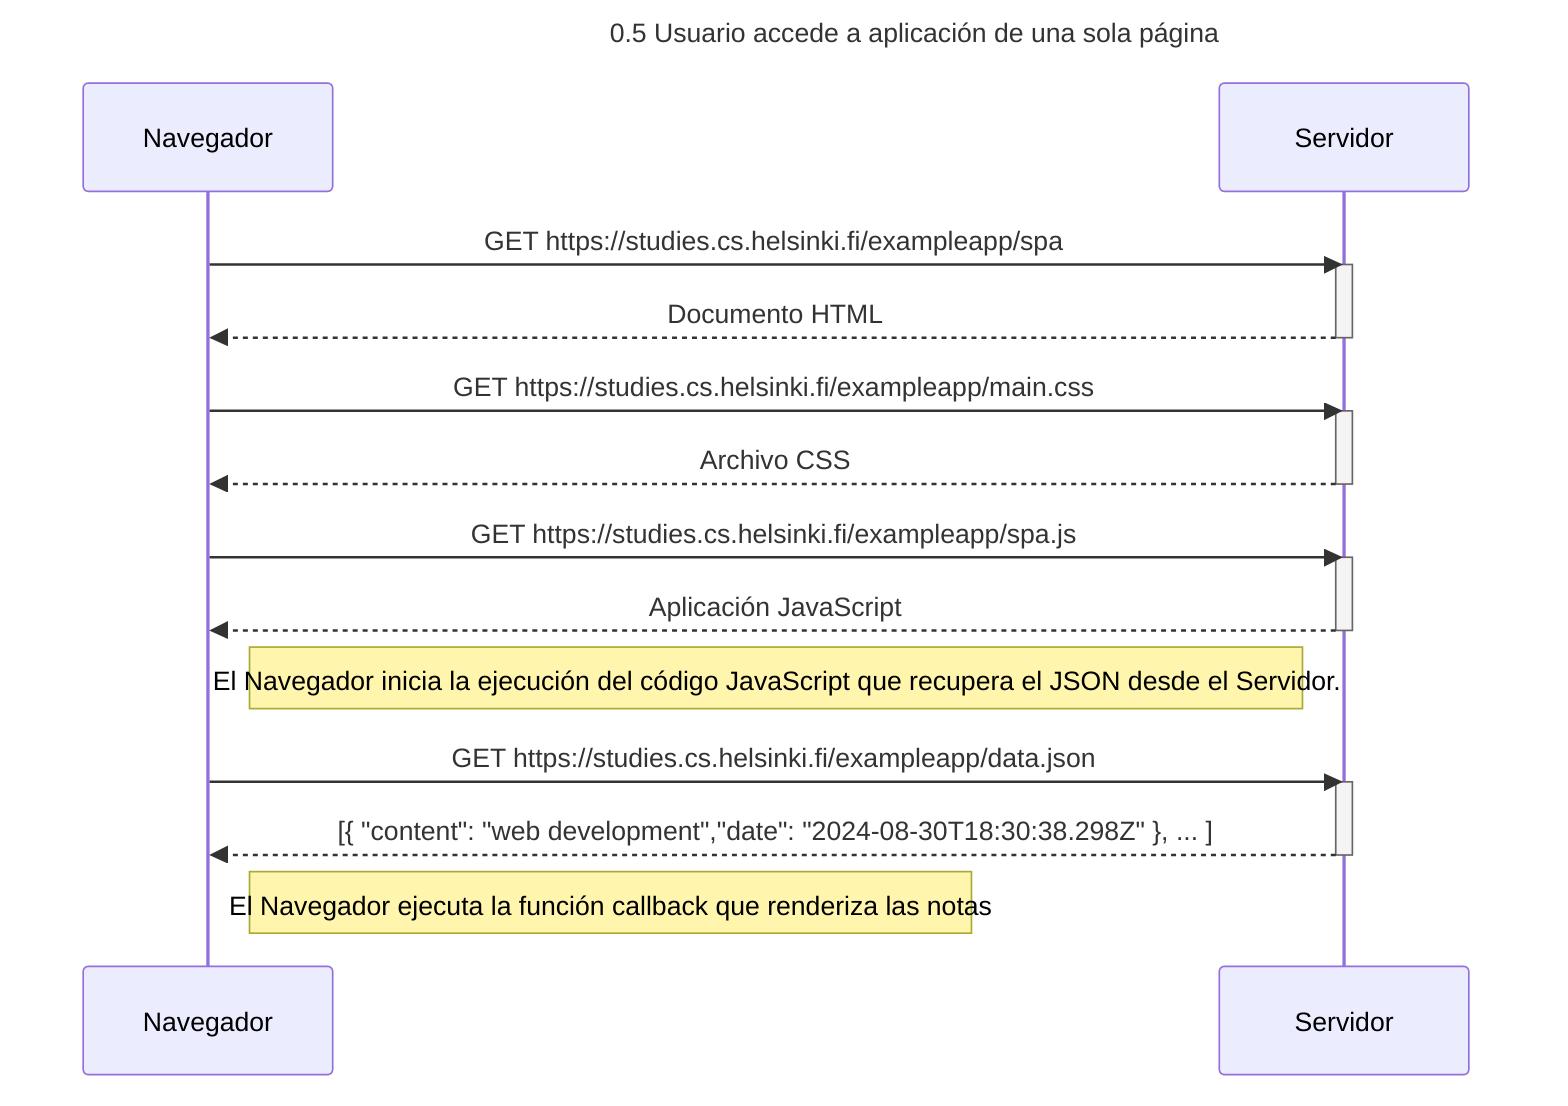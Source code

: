 sequenceDiagram
    title 0.5 Usuario accede a aplicación de una sola página

    participant Navegador
    participant Servidor

    Navegador->>Servidor: GET https://studies.cs.helsinki.fi/exampleapp/spa
    activate Servidor
    Servidor-->>Navegador: Documento HTML
    deactivate Servidor

    Navegador->>Servidor: GET https://studies.cs.helsinki.fi/exampleapp/main.css
    activate Servidor
    Servidor-->>Navegador: Archivo CSS
    deactivate Servidor

    Navegador->>Servidor: GET https://studies.cs.helsinki.fi/exampleapp/spa.js
    activate Servidor
    Servidor-->>Navegador: Aplicación JavaScript 
    deactivate Servidor

    Note right of Navegador: El Navegador inicia la ejecución del código JavaScript que recupera el JSON desde el Servidor.

    Navegador->>Servidor: GET https://studies.cs.helsinki.fi/exampleapp/data.json
    activate Servidor
    Servidor-->>Navegador: [{ "content": "web development","date": "2024-08-30T18:30:38.298Z" }, ... ]
    deactivate Servidor

    Note right of Navegador: El Navegador ejecuta la función callback que renderiza las notas
